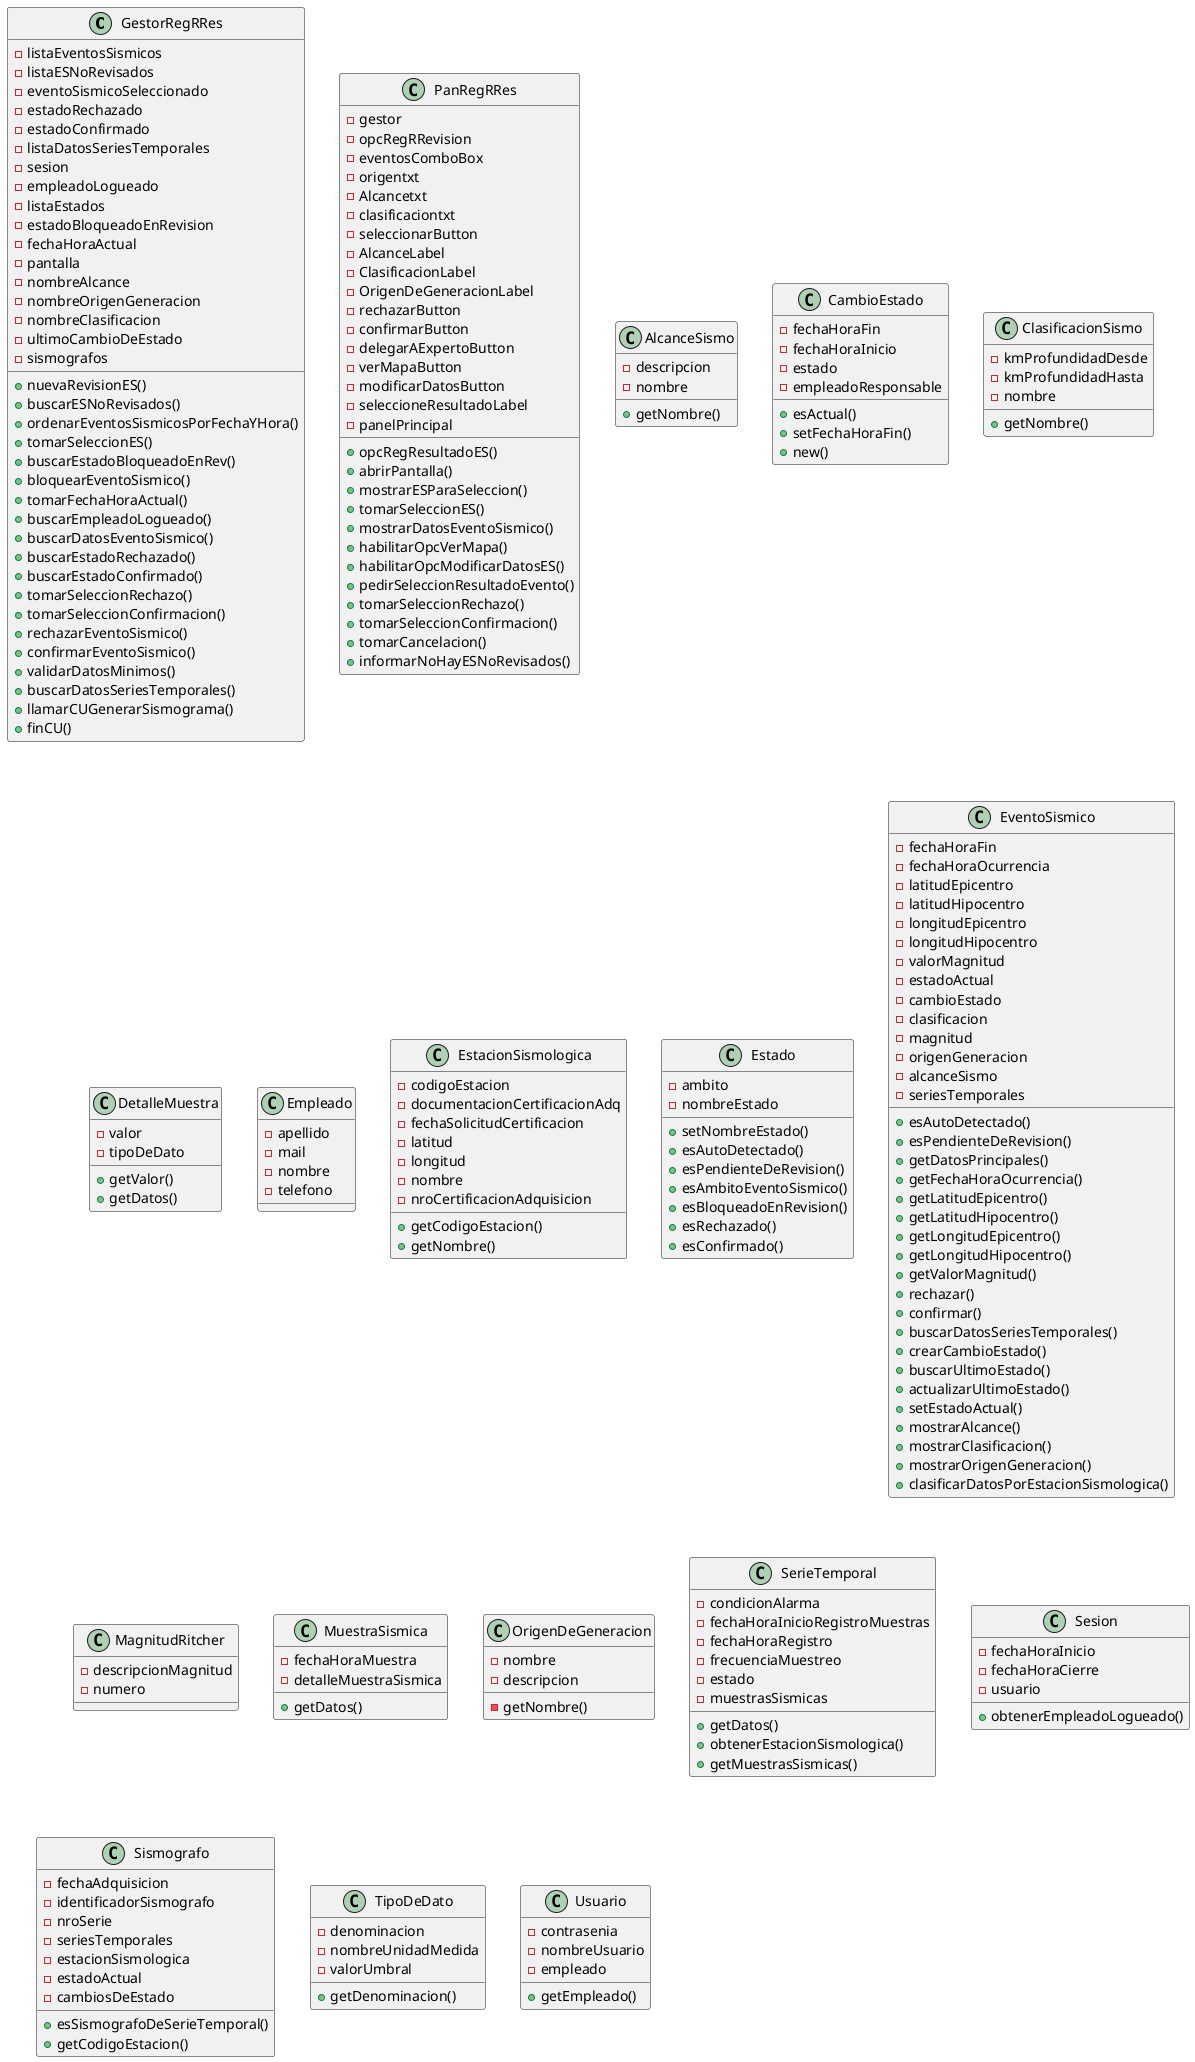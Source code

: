@startuml vista-estatica

class GestorRegRRes{
    -listaEventosSismicos
    -listaESNoRevisados
    -eventoSismicoSeleccionado
    -estadoRechazado
    -estadoConfirmado
    -listaDatosSeriesTemporales
    -sesion
    -empleadoLogueado
    -listaEstados
    -estadoBloqueadoEnRevision
    -fechaHoraActual
    -pantalla
    -nombreAlcance
    -nombreOrigenGeneracion
    -nombreClasificacion
    -ultimoCambioDeEstado
    -sismografos

    +nuevaRevisionES()
    +buscarESNoRevisados()
    +ordenarEventosSismicosPorFechaYHora()
    +tomarSeleccionES()
    +buscarEstadoBloqueadoEnRev()
    +bloquearEventoSismico()
    +tomarFechaHoraActual()
    +buscarEmpleadoLogueado()
    +buscarDatosEventoSismico()
    +buscarEstadoRechazado()
    +buscarEstadoConfirmado()
    +tomarSeleccionRechazo()
    +tomarSeleccionConfirmacion()
    +rechazarEventoSismico()
    +confirmarEventoSismico()
    +validarDatosMinimos()
    +buscarDatosSeriesTemporales()
    +llamarCUGenerarSismograma()
    +finCU()
}

class PanRegRRes{
    -gestor
    -opcRegRRevision
    -eventosComboBox
    -origentxt
    -Alcancetxt
    -clasificaciontxt
    -seleccionarButton
    -AlcanceLabel
    -ClasificacionLabel
    -OrigenDeGeneracionLabel
    -rechazarButton
    -confirmarButton
    -delegarAExpertoButton
    -verMapaButton
    -modificarDatosButton
    -seleccioneResultadoLabel
    -panelPrincipal

    +opcRegResultadoES()
    +abrirPantalla()
    +mostrarESParaSeleccion()
    +tomarSeleccionES()
    +mostrarDatosEventoSismico()
    +habilitarOpcVerMapa()
    +habilitarOpcModificarDatosES()
    +pedirSeleccionResultadoEvento()
    +tomarSeleccionRechazo()
    +tomarSeleccionConfirmacion()
    +tomarCancelacion()
    +informarNoHayESNoRevisados()
}

class AlcanceSismo{
    -descripcion
    -nombre

    +getNombre()
}

class CambioEstado{
    -fechaHoraFin
    -fechaHoraInicio
    -estado
    -empleadoResponsable

    +esActual()
    +setFechaHoraFin()
    +new()
}

class ClasificacionSismo{
    -kmProfundidadDesde
    -kmProfundidadHasta
    -nombre

    +getNombre()
}

class DetalleMuestra{
    -valor
    -tipoDeDato

    +getValor()
    +getDatos()
}

class Empleado{
    -apellido
    -mail
    -nombre
    -telefono
}

class EstacionSismologica{
    -codigoEstacion
    -documentacionCertificacionAdq
    -fechaSolicitudCertificacion
    -latitud
    -longitud
    -nombre
    -nroCertificacionAdquisicion
    
    +getCodigoEstacion()
    +getNombre()
}

class Estado{
    -ambito
    -nombreEstado

    +setNombreEstado()
    +esAutoDetectado()
    +esPendienteDeRevision()
    +esAmbitoEventoSismico()
    +esBloqueadoEnRevision()
    +esRechazado()
    +esConfirmado()
}

class EventoSismico{
    -fechaHoraFin
    -fechaHoraOcurrencia
    -latitudEpicentro
    -latitudHipocentro
    -longitudEpicentro
    -longitudHipocentro
    -valorMagnitud
    -estadoActual
    -cambioEstado
    -clasificacion
    -magnitud
    -origenGeneracion
    -alcanceSismo
    -seriesTemporales

    +esAutoDetectado()
    +esPendienteDeRevision()
    +getDatosPrincipales()
    +getFechaHoraOcurrencia()
    +getLatitudEpicentro()
    +getLatitudHipocentro()
    +getLongitudEpicentro()
    +getLongitudHipocentro()
    +getValorMagnitud()
    +rechazar()
    +confirmar()
    +buscarDatosSeriesTemporales()
    +crearCambioEstado()
    +buscarUltimoEstado()
    +actualizarUltimoEstado()
    +setEstadoActual()
    +mostrarAlcance()
    +mostrarClasificacion()
    +mostrarOrigenGeneracion()
    +clasificarDatosPorEstacionSismologica()
}

class MagnitudRitcher{
    -descripcionMagnitud
    -numero
}

class MuestraSismica{
    -fechaHoraMuestra
    -detalleMuestraSismica

    +getDatos()
}

class OrigenDeGeneracion{
    -nombre
    -descripcion

    -getNombre()
}

class SerieTemporal{
    -condicionAlarma
    -fechaHoraInicioRegistroMuestras
    -fechaHoraRegistro
    -frecuenciaMuestreo
    -estado
    -muestrasSismicas

    +getDatos()
    +obtenerEstacionSismologica()
    +getMuestrasSismicas()
}

class Sesion{
    -fechaHoraInicio
    -fechaHoraCierre
    -usuario

    +obtenerEmpleadoLogueado()
}

class Sismografo{
    -fechaAdquisicion
    -identificadorSismografo
    -nroSerie
    -seriesTemporales
    -estacionSismologica
    -estadoActual
    -cambiosDeEstado

    +esSismografoDeSerieTemporal()
    +getCodigoEstacion()
}

class TipoDeDato{
    -denominacion
    -nombreUnidadMedida
    -valorUmbral

    +getDenominacion()
}

class Usuario{
    -contrasenia
    -nombreUsuario
    -empleado

    +getEmpleado()
}

@enduml